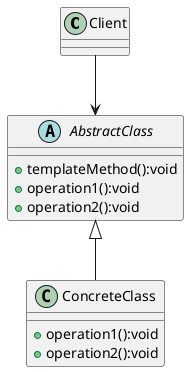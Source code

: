 @startuml

class Client

abstract AbstractClass {
+templateMethod():void
+operation1():void
+operation2():void
}

class ConcreteClass {
+operation1():void
+operation2():void
}

AbstractClass <|-- ConcreteClass
Client --> AbstractClass

@enduml